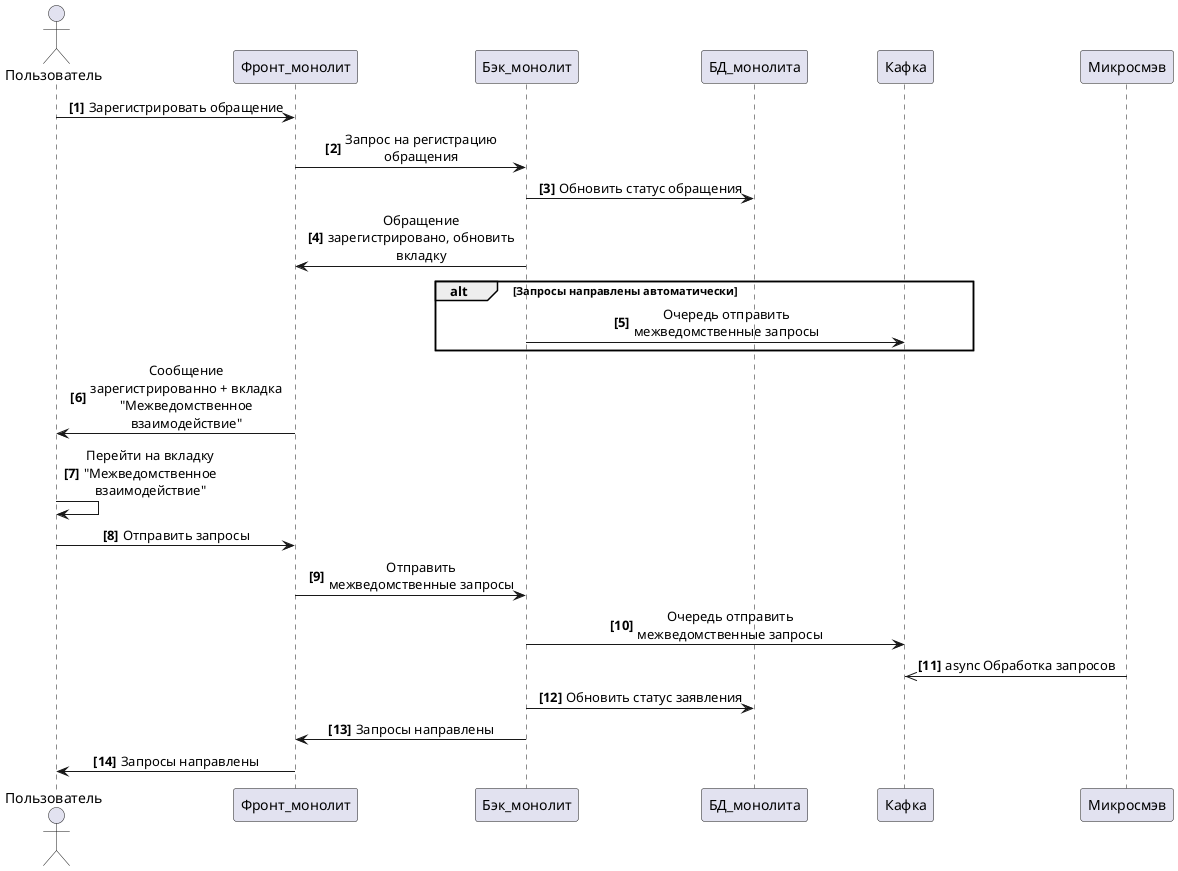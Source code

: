 @startuml

'hide footbox
skinparam {
    MaxMessageSize 200
}
skinparam sequence{
    ParticipantPadding 30
    MessageAlign center
}
autonumber "<b>[0]"

actor Пользователь
participant Фронт_монолит
participant Бэк_монолит
participant БД_монолита
participant Кафка
participant Микросмэв

Пользователь -> Фронт_монолит: Зарегистрировать обращение
Фронт_монолит -> Бэк_монолит: Запрос на регистрацию обращения
Бэк_монолит -> БД_монолита: Обновить статус обращения
Бэк_монолит -> Фронт_монолит: Обращение зарегистрировано, обновить вкладку
alt Запросы направлены автоматически
    Бэк_монолит -> Кафка: Очередь отправить межведомственные запросы
end
Фронт_монолит -> Пользователь: Сообщение зарегистрированно + вкладка "Межведомственное взаимодействие"
Пользователь -> Пользователь: Перейти на вкладку "Межведомственное взаимодействие"
Пользователь -> Фронт_монолит: Отправить запросы
Фронт_монолит -> Бэк_монолит: Отправить межведомственные запросы
Бэк_монолит -> Кафка: Очередь отправить межведомственные запросы
Микросмэв ->> Кафка: async Обработка запросов
Бэк_монолит -> БД_монолита: Обновить статус заявления
Бэк_монолит -> Фронт_монолит: Запросы направлены
Фронт_монолит -> Пользователь: Запросы направлены


@enduml